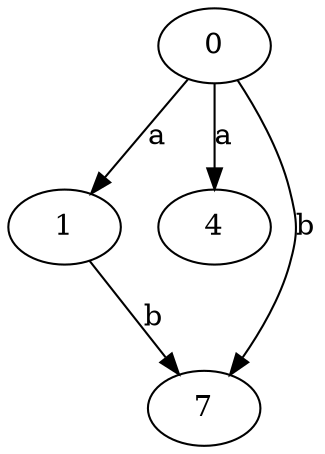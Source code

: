 strict digraph  {
1;
4;
0;
7;
1 -> 7  [label=b];
0 -> 1  [label=a];
0 -> 4  [label=a];
0 -> 7  [label=b];
}
